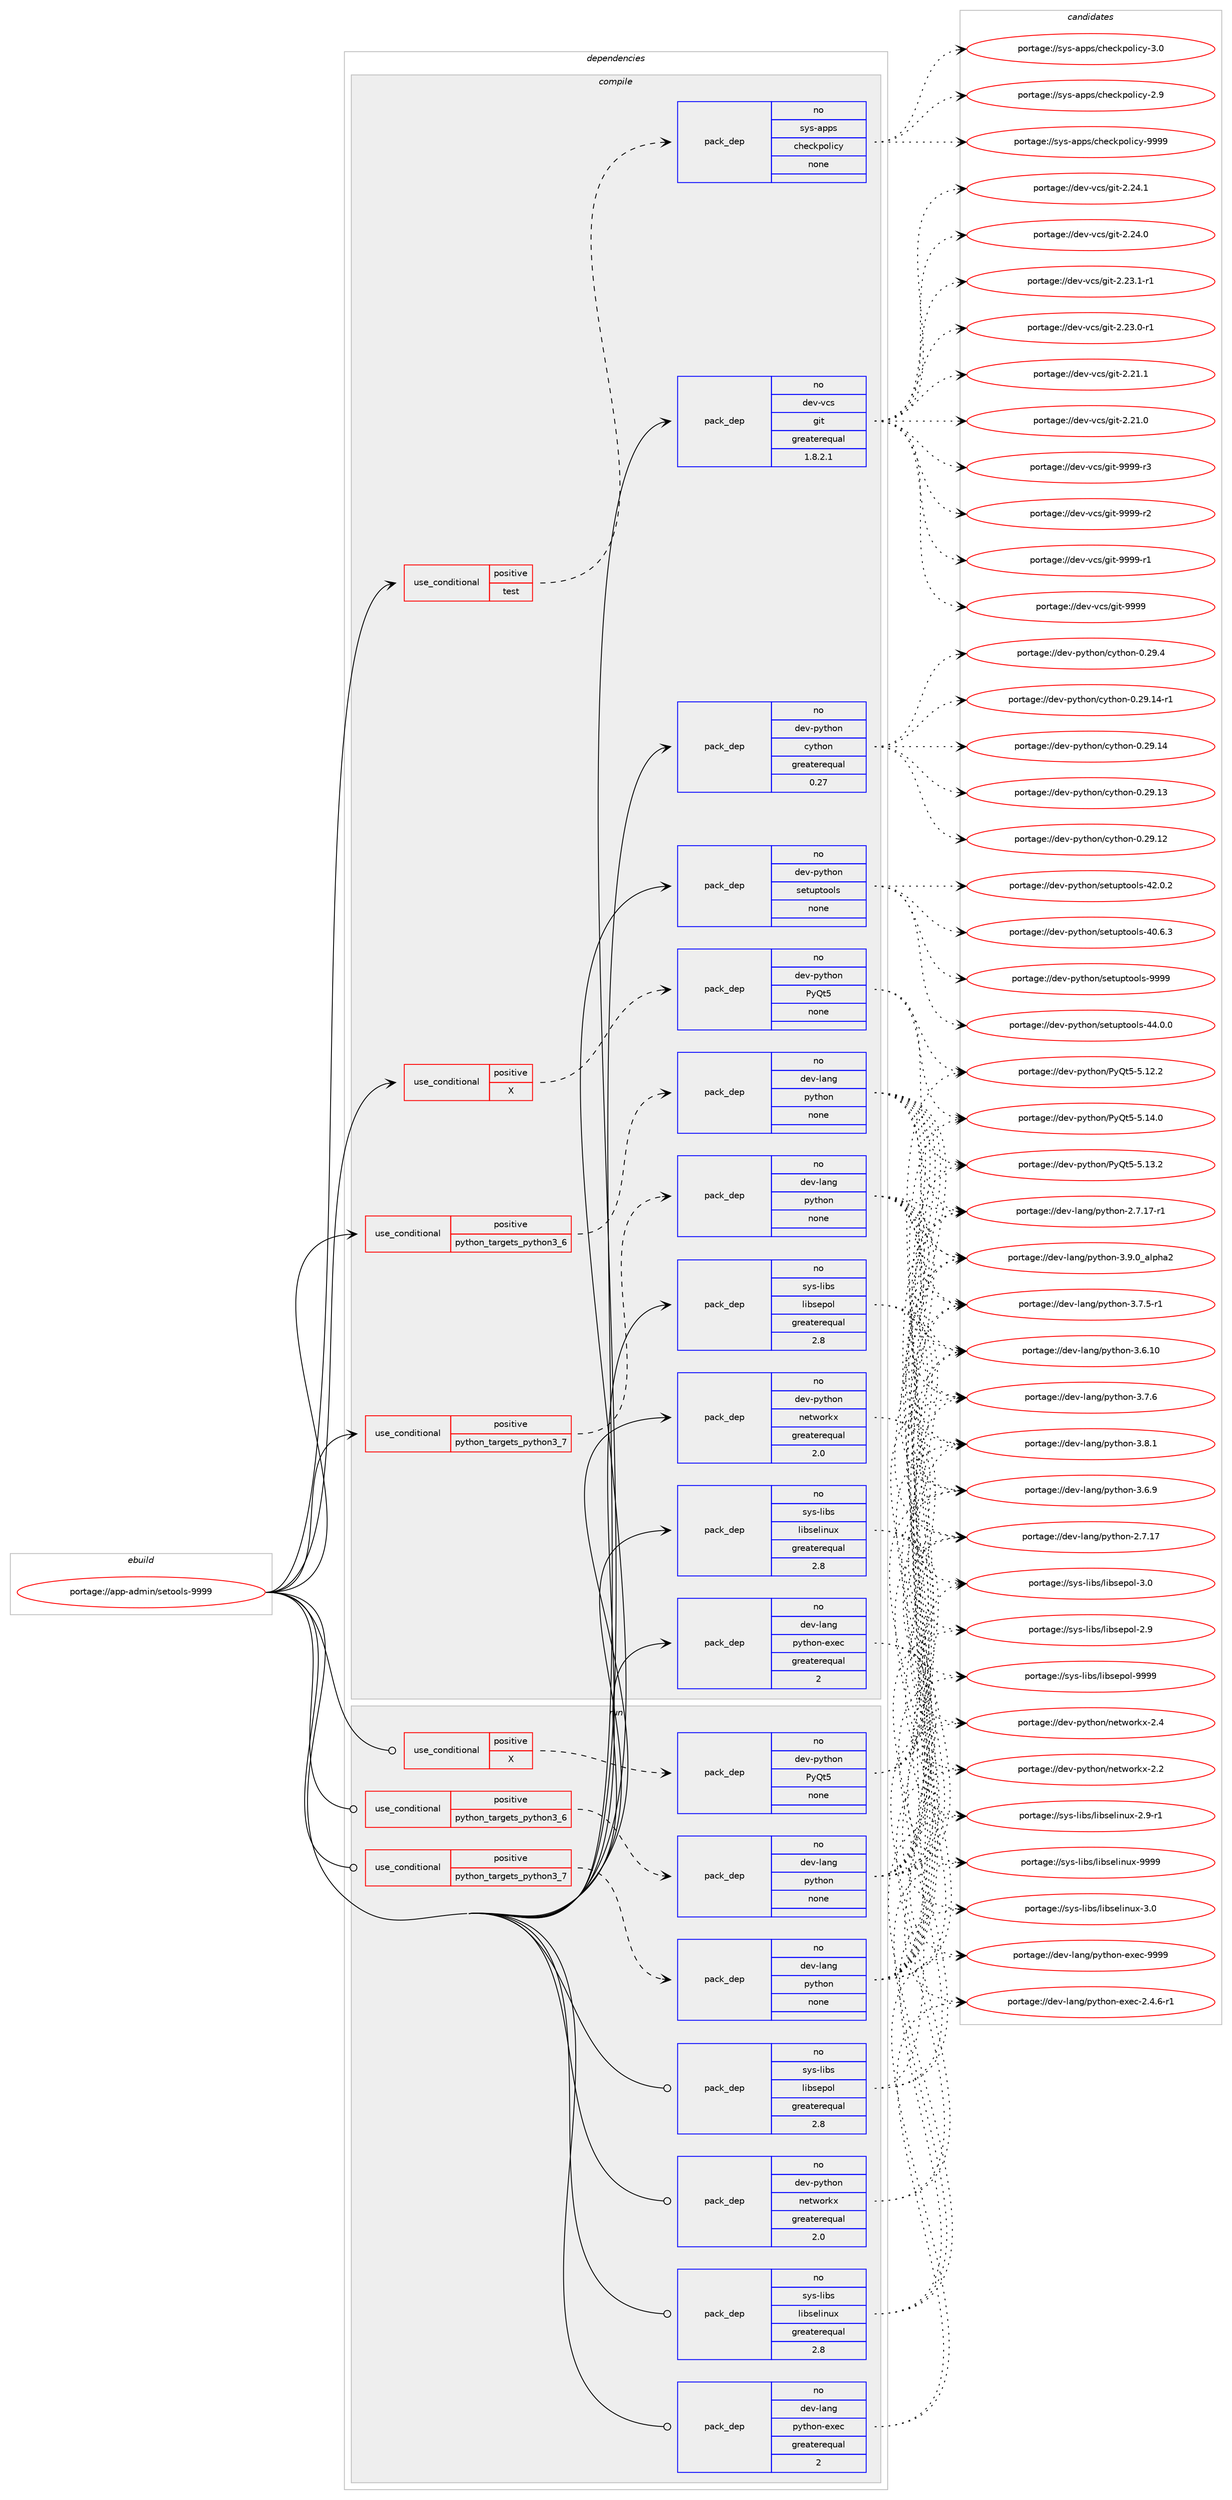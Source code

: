 digraph prolog {

# *************
# Graph options
# *************

newrank=true;
concentrate=true;
compound=true;
graph [rankdir=LR,fontname=Helvetica,fontsize=10,ranksep=1.5];#, ranksep=2.5, nodesep=0.2];
edge  [arrowhead=vee];
node  [fontname=Helvetica,fontsize=10];

# **********
# The ebuild
# **********

subgraph cluster_leftcol {
color=gray;
rank=same;
label=<<i>ebuild</i>>;
id [label="portage://app-admin/setools-9999", color=red, width=4, href="../app-admin/setools-9999.svg"];
}

# ****************
# The dependencies
# ****************

subgraph cluster_midcol {
color=gray;
label=<<i>dependencies</i>>;
subgraph cluster_compile {
fillcolor="#eeeeee";
style=filled;
label=<<i>compile</i>>;
subgraph cond153927 {
dependency651396 [label=<<TABLE BORDER="0" CELLBORDER="1" CELLSPACING="0" CELLPADDING="4"><TR><TD ROWSPAN="3" CELLPADDING="10">use_conditional</TD></TR><TR><TD>positive</TD></TR><TR><TD>X</TD></TR></TABLE>>, shape=none, color=red];
subgraph pack488783 {
dependency651397 [label=<<TABLE BORDER="0" CELLBORDER="1" CELLSPACING="0" CELLPADDING="4" WIDTH="220"><TR><TD ROWSPAN="6" CELLPADDING="30">pack_dep</TD></TR><TR><TD WIDTH="110">no</TD></TR><TR><TD>dev-python</TD></TR><TR><TD>PyQt5</TD></TR><TR><TD>none</TD></TR><TR><TD></TD></TR></TABLE>>, shape=none, color=blue];
}
dependency651396:e -> dependency651397:w [weight=20,style="dashed",arrowhead="vee"];
}
id:e -> dependency651396:w [weight=20,style="solid",arrowhead="vee"];
subgraph cond153928 {
dependency651398 [label=<<TABLE BORDER="0" CELLBORDER="1" CELLSPACING="0" CELLPADDING="4"><TR><TD ROWSPAN="3" CELLPADDING="10">use_conditional</TD></TR><TR><TD>positive</TD></TR><TR><TD>python_targets_python3_6</TD></TR></TABLE>>, shape=none, color=red];
subgraph pack488784 {
dependency651399 [label=<<TABLE BORDER="0" CELLBORDER="1" CELLSPACING="0" CELLPADDING="4" WIDTH="220"><TR><TD ROWSPAN="6" CELLPADDING="30">pack_dep</TD></TR><TR><TD WIDTH="110">no</TD></TR><TR><TD>dev-lang</TD></TR><TR><TD>python</TD></TR><TR><TD>none</TD></TR><TR><TD></TD></TR></TABLE>>, shape=none, color=blue];
}
dependency651398:e -> dependency651399:w [weight=20,style="dashed",arrowhead="vee"];
}
id:e -> dependency651398:w [weight=20,style="solid",arrowhead="vee"];
subgraph cond153929 {
dependency651400 [label=<<TABLE BORDER="0" CELLBORDER="1" CELLSPACING="0" CELLPADDING="4"><TR><TD ROWSPAN="3" CELLPADDING="10">use_conditional</TD></TR><TR><TD>positive</TD></TR><TR><TD>python_targets_python3_7</TD></TR></TABLE>>, shape=none, color=red];
subgraph pack488785 {
dependency651401 [label=<<TABLE BORDER="0" CELLBORDER="1" CELLSPACING="0" CELLPADDING="4" WIDTH="220"><TR><TD ROWSPAN="6" CELLPADDING="30">pack_dep</TD></TR><TR><TD WIDTH="110">no</TD></TR><TR><TD>dev-lang</TD></TR><TR><TD>python</TD></TR><TR><TD>none</TD></TR><TR><TD></TD></TR></TABLE>>, shape=none, color=blue];
}
dependency651400:e -> dependency651401:w [weight=20,style="dashed",arrowhead="vee"];
}
id:e -> dependency651400:w [weight=20,style="solid",arrowhead="vee"];
subgraph cond153930 {
dependency651402 [label=<<TABLE BORDER="0" CELLBORDER="1" CELLSPACING="0" CELLPADDING="4"><TR><TD ROWSPAN="3" CELLPADDING="10">use_conditional</TD></TR><TR><TD>positive</TD></TR><TR><TD>test</TD></TR></TABLE>>, shape=none, color=red];
subgraph pack488786 {
dependency651403 [label=<<TABLE BORDER="0" CELLBORDER="1" CELLSPACING="0" CELLPADDING="4" WIDTH="220"><TR><TD ROWSPAN="6" CELLPADDING="30">pack_dep</TD></TR><TR><TD WIDTH="110">no</TD></TR><TR><TD>sys-apps</TD></TR><TR><TD>checkpolicy</TD></TR><TR><TD>none</TD></TR><TR><TD></TD></TR></TABLE>>, shape=none, color=blue];
}
dependency651402:e -> dependency651403:w [weight=20,style="dashed",arrowhead="vee"];
}
id:e -> dependency651402:w [weight=20,style="solid",arrowhead="vee"];
subgraph pack488787 {
dependency651404 [label=<<TABLE BORDER="0" CELLBORDER="1" CELLSPACING="0" CELLPADDING="4" WIDTH="220"><TR><TD ROWSPAN="6" CELLPADDING="30">pack_dep</TD></TR><TR><TD WIDTH="110">no</TD></TR><TR><TD>dev-lang</TD></TR><TR><TD>python-exec</TD></TR><TR><TD>greaterequal</TD></TR><TR><TD>2</TD></TR></TABLE>>, shape=none, color=blue];
}
id:e -> dependency651404:w [weight=20,style="solid",arrowhead="vee"];
subgraph pack488788 {
dependency651405 [label=<<TABLE BORDER="0" CELLBORDER="1" CELLSPACING="0" CELLPADDING="4" WIDTH="220"><TR><TD ROWSPAN="6" CELLPADDING="30">pack_dep</TD></TR><TR><TD WIDTH="110">no</TD></TR><TR><TD>dev-python</TD></TR><TR><TD>cython</TD></TR><TR><TD>greaterequal</TD></TR><TR><TD>0.27</TD></TR></TABLE>>, shape=none, color=blue];
}
id:e -> dependency651405:w [weight=20,style="solid",arrowhead="vee"];
subgraph pack488789 {
dependency651406 [label=<<TABLE BORDER="0" CELLBORDER="1" CELLSPACING="0" CELLPADDING="4" WIDTH="220"><TR><TD ROWSPAN="6" CELLPADDING="30">pack_dep</TD></TR><TR><TD WIDTH="110">no</TD></TR><TR><TD>dev-python</TD></TR><TR><TD>networkx</TD></TR><TR><TD>greaterequal</TD></TR><TR><TD>2.0</TD></TR></TABLE>>, shape=none, color=blue];
}
id:e -> dependency651406:w [weight=20,style="solid",arrowhead="vee"];
subgraph pack488790 {
dependency651407 [label=<<TABLE BORDER="0" CELLBORDER="1" CELLSPACING="0" CELLPADDING="4" WIDTH="220"><TR><TD ROWSPAN="6" CELLPADDING="30">pack_dep</TD></TR><TR><TD WIDTH="110">no</TD></TR><TR><TD>dev-python</TD></TR><TR><TD>setuptools</TD></TR><TR><TD>none</TD></TR><TR><TD></TD></TR></TABLE>>, shape=none, color=blue];
}
id:e -> dependency651407:w [weight=20,style="solid",arrowhead="vee"];
subgraph pack488791 {
dependency651408 [label=<<TABLE BORDER="0" CELLBORDER="1" CELLSPACING="0" CELLPADDING="4" WIDTH="220"><TR><TD ROWSPAN="6" CELLPADDING="30">pack_dep</TD></TR><TR><TD WIDTH="110">no</TD></TR><TR><TD>dev-vcs</TD></TR><TR><TD>git</TD></TR><TR><TD>greaterequal</TD></TR><TR><TD>1.8.2.1</TD></TR></TABLE>>, shape=none, color=blue];
}
id:e -> dependency651408:w [weight=20,style="solid",arrowhead="vee"];
subgraph pack488792 {
dependency651409 [label=<<TABLE BORDER="0" CELLBORDER="1" CELLSPACING="0" CELLPADDING="4" WIDTH="220"><TR><TD ROWSPAN="6" CELLPADDING="30">pack_dep</TD></TR><TR><TD WIDTH="110">no</TD></TR><TR><TD>sys-libs</TD></TR><TR><TD>libselinux</TD></TR><TR><TD>greaterequal</TD></TR><TR><TD>2.8</TD></TR></TABLE>>, shape=none, color=blue];
}
id:e -> dependency651409:w [weight=20,style="solid",arrowhead="vee"];
subgraph pack488793 {
dependency651410 [label=<<TABLE BORDER="0" CELLBORDER="1" CELLSPACING="0" CELLPADDING="4" WIDTH="220"><TR><TD ROWSPAN="6" CELLPADDING="30">pack_dep</TD></TR><TR><TD WIDTH="110">no</TD></TR><TR><TD>sys-libs</TD></TR><TR><TD>libsepol</TD></TR><TR><TD>greaterequal</TD></TR><TR><TD>2.8</TD></TR></TABLE>>, shape=none, color=blue];
}
id:e -> dependency651410:w [weight=20,style="solid",arrowhead="vee"];
}
subgraph cluster_compileandrun {
fillcolor="#eeeeee";
style=filled;
label=<<i>compile and run</i>>;
}
subgraph cluster_run {
fillcolor="#eeeeee";
style=filled;
label=<<i>run</i>>;
subgraph cond153931 {
dependency651411 [label=<<TABLE BORDER="0" CELLBORDER="1" CELLSPACING="0" CELLPADDING="4"><TR><TD ROWSPAN="3" CELLPADDING="10">use_conditional</TD></TR><TR><TD>positive</TD></TR><TR><TD>X</TD></TR></TABLE>>, shape=none, color=red];
subgraph pack488794 {
dependency651412 [label=<<TABLE BORDER="0" CELLBORDER="1" CELLSPACING="0" CELLPADDING="4" WIDTH="220"><TR><TD ROWSPAN="6" CELLPADDING="30">pack_dep</TD></TR><TR><TD WIDTH="110">no</TD></TR><TR><TD>dev-python</TD></TR><TR><TD>PyQt5</TD></TR><TR><TD>none</TD></TR><TR><TD></TD></TR></TABLE>>, shape=none, color=blue];
}
dependency651411:e -> dependency651412:w [weight=20,style="dashed",arrowhead="vee"];
}
id:e -> dependency651411:w [weight=20,style="solid",arrowhead="odot"];
subgraph cond153932 {
dependency651413 [label=<<TABLE BORDER="0" CELLBORDER="1" CELLSPACING="0" CELLPADDING="4"><TR><TD ROWSPAN="3" CELLPADDING="10">use_conditional</TD></TR><TR><TD>positive</TD></TR><TR><TD>python_targets_python3_6</TD></TR></TABLE>>, shape=none, color=red];
subgraph pack488795 {
dependency651414 [label=<<TABLE BORDER="0" CELLBORDER="1" CELLSPACING="0" CELLPADDING="4" WIDTH="220"><TR><TD ROWSPAN="6" CELLPADDING="30">pack_dep</TD></TR><TR><TD WIDTH="110">no</TD></TR><TR><TD>dev-lang</TD></TR><TR><TD>python</TD></TR><TR><TD>none</TD></TR><TR><TD></TD></TR></TABLE>>, shape=none, color=blue];
}
dependency651413:e -> dependency651414:w [weight=20,style="dashed",arrowhead="vee"];
}
id:e -> dependency651413:w [weight=20,style="solid",arrowhead="odot"];
subgraph cond153933 {
dependency651415 [label=<<TABLE BORDER="0" CELLBORDER="1" CELLSPACING="0" CELLPADDING="4"><TR><TD ROWSPAN="3" CELLPADDING="10">use_conditional</TD></TR><TR><TD>positive</TD></TR><TR><TD>python_targets_python3_7</TD></TR></TABLE>>, shape=none, color=red];
subgraph pack488796 {
dependency651416 [label=<<TABLE BORDER="0" CELLBORDER="1" CELLSPACING="0" CELLPADDING="4" WIDTH="220"><TR><TD ROWSPAN="6" CELLPADDING="30">pack_dep</TD></TR><TR><TD WIDTH="110">no</TD></TR><TR><TD>dev-lang</TD></TR><TR><TD>python</TD></TR><TR><TD>none</TD></TR><TR><TD></TD></TR></TABLE>>, shape=none, color=blue];
}
dependency651415:e -> dependency651416:w [weight=20,style="dashed",arrowhead="vee"];
}
id:e -> dependency651415:w [weight=20,style="solid",arrowhead="odot"];
subgraph pack488797 {
dependency651417 [label=<<TABLE BORDER="0" CELLBORDER="1" CELLSPACING="0" CELLPADDING="4" WIDTH="220"><TR><TD ROWSPAN="6" CELLPADDING="30">pack_dep</TD></TR><TR><TD WIDTH="110">no</TD></TR><TR><TD>dev-lang</TD></TR><TR><TD>python-exec</TD></TR><TR><TD>greaterequal</TD></TR><TR><TD>2</TD></TR></TABLE>>, shape=none, color=blue];
}
id:e -> dependency651417:w [weight=20,style="solid",arrowhead="odot"];
subgraph pack488798 {
dependency651418 [label=<<TABLE BORDER="0" CELLBORDER="1" CELLSPACING="0" CELLPADDING="4" WIDTH="220"><TR><TD ROWSPAN="6" CELLPADDING="30">pack_dep</TD></TR><TR><TD WIDTH="110">no</TD></TR><TR><TD>dev-python</TD></TR><TR><TD>networkx</TD></TR><TR><TD>greaterequal</TD></TR><TR><TD>2.0</TD></TR></TABLE>>, shape=none, color=blue];
}
id:e -> dependency651418:w [weight=20,style="solid",arrowhead="odot"];
subgraph pack488799 {
dependency651419 [label=<<TABLE BORDER="0" CELLBORDER="1" CELLSPACING="0" CELLPADDING="4" WIDTH="220"><TR><TD ROWSPAN="6" CELLPADDING="30">pack_dep</TD></TR><TR><TD WIDTH="110">no</TD></TR><TR><TD>sys-libs</TD></TR><TR><TD>libselinux</TD></TR><TR><TD>greaterequal</TD></TR><TR><TD>2.8</TD></TR></TABLE>>, shape=none, color=blue];
}
id:e -> dependency651419:w [weight=20,style="solid",arrowhead="odot"];
subgraph pack488800 {
dependency651420 [label=<<TABLE BORDER="0" CELLBORDER="1" CELLSPACING="0" CELLPADDING="4" WIDTH="220"><TR><TD ROWSPAN="6" CELLPADDING="30">pack_dep</TD></TR><TR><TD WIDTH="110">no</TD></TR><TR><TD>sys-libs</TD></TR><TR><TD>libsepol</TD></TR><TR><TD>greaterequal</TD></TR><TR><TD>2.8</TD></TR></TABLE>>, shape=none, color=blue];
}
id:e -> dependency651420:w [weight=20,style="solid",arrowhead="odot"];
}
}

# **************
# The candidates
# **************

subgraph cluster_choices {
rank=same;
color=gray;
label=<<i>candidates</i>>;

subgraph choice488783 {
color=black;
nodesep=1;
choice100101118451121211161041111104780121811165345534649524648 [label="portage://dev-python/PyQt5-5.14.0", color=red, width=4,href="../dev-python/PyQt5-5.14.0.svg"];
choice100101118451121211161041111104780121811165345534649514650 [label="portage://dev-python/PyQt5-5.13.2", color=red, width=4,href="../dev-python/PyQt5-5.13.2.svg"];
choice100101118451121211161041111104780121811165345534649504650 [label="portage://dev-python/PyQt5-5.12.2", color=red, width=4,href="../dev-python/PyQt5-5.12.2.svg"];
dependency651397:e -> choice100101118451121211161041111104780121811165345534649524648:w [style=dotted,weight="100"];
dependency651397:e -> choice100101118451121211161041111104780121811165345534649514650:w [style=dotted,weight="100"];
dependency651397:e -> choice100101118451121211161041111104780121811165345534649504650:w [style=dotted,weight="100"];
}
subgraph choice488784 {
color=black;
nodesep=1;
choice10010111845108971101034711212111610411111045514657464895971081121049750 [label="portage://dev-lang/python-3.9.0_alpha2", color=red, width=4,href="../dev-lang/python-3.9.0_alpha2.svg"];
choice100101118451089711010347112121116104111110455146564649 [label="portage://dev-lang/python-3.8.1", color=red, width=4,href="../dev-lang/python-3.8.1.svg"];
choice100101118451089711010347112121116104111110455146554654 [label="portage://dev-lang/python-3.7.6", color=red, width=4,href="../dev-lang/python-3.7.6.svg"];
choice1001011184510897110103471121211161041111104551465546534511449 [label="portage://dev-lang/python-3.7.5-r1", color=red, width=4,href="../dev-lang/python-3.7.5-r1.svg"];
choice100101118451089711010347112121116104111110455146544657 [label="portage://dev-lang/python-3.6.9", color=red, width=4,href="../dev-lang/python-3.6.9.svg"];
choice10010111845108971101034711212111610411111045514654464948 [label="portage://dev-lang/python-3.6.10", color=red, width=4,href="../dev-lang/python-3.6.10.svg"];
choice100101118451089711010347112121116104111110455046554649554511449 [label="portage://dev-lang/python-2.7.17-r1", color=red, width=4,href="../dev-lang/python-2.7.17-r1.svg"];
choice10010111845108971101034711212111610411111045504655464955 [label="portage://dev-lang/python-2.7.17", color=red, width=4,href="../dev-lang/python-2.7.17.svg"];
dependency651399:e -> choice10010111845108971101034711212111610411111045514657464895971081121049750:w [style=dotted,weight="100"];
dependency651399:e -> choice100101118451089711010347112121116104111110455146564649:w [style=dotted,weight="100"];
dependency651399:e -> choice100101118451089711010347112121116104111110455146554654:w [style=dotted,weight="100"];
dependency651399:e -> choice1001011184510897110103471121211161041111104551465546534511449:w [style=dotted,weight="100"];
dependency651399:e -> choice100101118451089711010347112121116104111110455146544657:w [style=dotted,weight="100"];
dependency651399:e -> choice10010111845108971101034711212111610411111045514654464948:w [style=dotted,weight="100"];
dependency651399:e -> choice100101118451089711010347112121116104111110455046554649554511449:w [style=dotted,weight="100"];
dependency651399:e -> choice10010111845108971101034711212111610411111045504655464955:w [style=dotted,weight="100"];
}
subgraph choice488785 {
color=black;
nodesep=1;
choice10010111845108971101034711212111610411111045514657464895971081121049750 [label="portage://dev-lang/python-3.9.0_alpha2", color=red, width=4,href="../dev-lang/python-3.9.0_alpha2.svg"];
choice100101118451089711010347112121116104111110455146564649 [label="portage://dev-lang/python-3.8.1", color=red, width=4,href="../dev-lang/python-3.8.1.svg"];
choice100101118451089711010347112121116104111110455146554654 [label="portage://dev-lang/python-3.7.6", color=red, width=4,href="../dev-lang/python-3.7.6.svg"];
choice1001011184510897110103471121211161041111104551465546534511449 [label="portage://dev-lang/python-3.7.5-r1", color=red, width=4,href="../dev-lang/python-3.7.5-r1.svg"];
choice100101118451089711010347112121116104111110455146544657 [label="portage://dev-lang/python-3.6.9", color=red, width=4,href="../dev-lang/python-3.6.9.svg"];
choice10010111845108971101034711212111610411111045514654464948 [label="portage://dev-lang/python-3.6.10", color=red, width=4,href="../dev-lang/python-3.6.10.svg"];
choice100101118451089711010347112121116104111110455046554649554511449 [label="portage://dev-lang/python-2.7.17-r1", color=red, width=4,href="../dev-lang/python-2.7.17-r1.svg"];
choice10010111845108971101034711212111610411111045504655464955 [label="portage://dev-lang/python-2.7.17", color=red, width=4,href="../dev-lang/python-2.7.17.svg"];
dependency651401:e -> choice10010111845108971101034711212111610411111045514657464895971081121049750:w [style=dotted,weight="100"];
dependency651401:e -> choice100101118451089711010347112121116104111110455146564649:w [style=dotted,weight="100"];
dependency651401:e -> choice100101118451089711010347112121116104111110455146554654:w [style=dotted,weight="100"];
dependency651401:e -> choice1001011184510897110103471121211161041111104551465546534511449:w [style=dotted,weight="100"];
dependency651401:e -> choice100101118451089711010347112121116104111110455146544657:w [style=dotted,weight="100"];
dependency651401:e -> choice10010111845108971101034711212111610411111045514654464948:w [style=dotted,weight="100"];
dependency651401:e -> choice100101118451089711010347112121116104111110455046554649554511449:w [style=dotted,weight="100"];
dependency651401:e -> choice10010111845108971101034711212111610411111045504655464955:w [style=dotted,weight="100"];
}
subgraph choice488786 {
color=black;
nodesep=1;
choice1151211154597112112115479910410199107112111108105991214557575757 [label="portage://sys-apps/checkpolicy-9999", color=red, width=4,href="../sys-apps/checkpolicy-9999.svg"];
choice11512111545971121121154799104101991071121111081059912145514648 [label="portage://sys-apps/checkpolicy-3.0", color=red, width=4,href="../sys-apps/checkpolicy-3.0.svg"];
choice11512111545971121121154799104101991071121111081059912145504657 [label="portage://sys-apps/checkpolicy-2.9", color=red, width=4,href="../sys-apps/checkpolicy-2.9.svg"];
dependency651403:e -> choice1151211154597112112115479910410199107112111108105991214557575757:w [style=dotted,weight="100"];
dependency651403:e -> choice11512111545971121121154799104101991071121111081059912145514648:w [style=dotted,weight="100"];
dependency651403:e -> choice11512111545971121121154799104101991071121111081059912145504657:w [style=dotted,weight="100"];
}
subgraph choice488787 {
color=black;
nodesep=1;
choice10010111845108971101034711212111610411111045101120101994557575757 [label="portage://dev-lang/python-exec-9999", color=red, width=4,href="../dev-lang/python-exec-9999.svg"];
choice10010111845108971101034711212111610411111045101120101994550465246544511449 [label="portage://dev-lang/python-exec-2.4.6-r1", color=red, width=4,href="../dev-lang/python-exec-2.4.6-r1.svg"];
dependency651404:e -> choice10010111845108971101034711212111610411111045101120101994557575757:w [style=dotted,weight="100"];
dependency651404:e -> choice10010111845108971101034711212111610411111045101120101994550465246544511449:w [style=dotted,weight="100"];
}
subgraph choice488788 {
color=black;
nodesep=1;
choice10010111845112121116104111110479912111610411111045484650574652 [label="portage://dev-python/cython-0.29.4", color=red, width=4,href="../dev-python/cython-0.29.4.svg"];
choice10010111845112121116104111110479912111610411111045484650574649524511449 [label="portage://dev-python/cython-0.29.14-r1", color=red, width=4,href="../dev-python/cython-0.29.14-r1.svg"];
choice1001011184511212111610411111047991211161041111104548465057464952 [label="portage://dev-python/cython-0.29.14", color=red, width=4,href="../dev-python/cython-0.29.14.svg"];
choice1001011184511212111610411111047991211161041111104548465057464951 [label="portage://dev-python/cython-0.29.13", color=red, width=4,href="../dev-python/cython-0.29.13.svg"];
choice1001011184511212111610411111047991211161041111104548465057464950 [label="portage://dev-python/cython-0.29.12", color=red, width=4,href="../dev-python/cython-0.29.12.svg"];
dependency651405:e -> choice10010111845112121116104111110479912111610411111045484650574652:w [style=dotted,weight="100"];
dependency651405:e -> choice10010111845112121116104111110479912111610411111045484650574649524511449:w [style=dotted,weight="100"];
dependency651405:e -> choice1001011184511212111610411111047991211161041111104548465057464952:w [style=dotted,weight="100"];
dependency651405:e -> choice1001011184511212111610411111047991211161041111104548465057464951:w [style=dotted,weight="100"];
dependency651405:e -> choice1001011184511212111610411111047991211161041111104548465057464950:w [style=dotted,weight="100"];
}
subgraph choice488789 {
color=black;
nodesep=1;
choice100101118451121211161041111104711010111611911111410712045504652 [label="portage://dev-python/networkx-2.4", color=red, width=4,href="../dev-python/networkx-2.4.svg"];
choice100101118451121211161041111104711010111611911111410712045504650 [label="portage://dev-python/networkx-2.2", color=red, width=4,href="../dev-python/networkx-2.2.svg"];
dependency651406:e -> choice100101118451121211161041111104711010111611911111410712045504652:w [style=dotted,weight="100"];
dependency651406:e -> choice100101118451121211161041111104711010111611911111410712045504650:w [style=dotted,weight="100"];
}
subgraph choice488790 {
color=black;
nodesep=1;
choice10010111845112121116104111110471151011161171121161111111081154557575757 [label="portage://dev-python/setuptools-9999", color=red, width=4,href="../dev-python/setuptools-9999.svg"];
choice100101118451121211161041111104711510111611711211611111110811545525246484648 [label="portage://dev-python/setuptools-44.0.0", color=red, width=4,href="../dev-python/setuptools-44.0.0.svg"];
choice100101118451121211161041111104711510111611711211611111110811545525046484650 [label="portage://dev-python/setuptools-42.0.2", color=red, width=4,href="../dev-python/setuptools-42.0.2.svg"];
choice100101118451121211161041111104711510111611711211611111110811545524846544651 [label="portage://dev-python/setuptools-40.6.3", color=red, width=4,href="../dev-python/setuptools-40.6.3.svg"];
dependency651407:e -> choice10010111845112121116104111110471151011161171121161111111081154557575757:w [style=dotted,weight="100"];
dependency651407:e -> choice100101118451121211161041111104711510111611711211611111110811545525246484648:w [style=dotted,weight="100"];
dependency651407:e -> choice100101118451121211161041111104711510111611711211611111110811545525046484650:w [style=dotted,weight="100"];
dependency651407:e -> choice100101118451121211161041111104711510111611711211611111110811545524846544651:w [style=dotted,weight="100"];
}
subgraph choice488791 {
color=black;
nodesep=1;
choice10010111845118991154710310511645575757574511451 [label="portage://dev-vcs/git-9999-r3", color=red, width=4,href="../dev-vcs/git-9999-r3.svg"];
choice10010111845118991154710310511645575757574511450 [label="portage://dev-vcs/git-9999-r2", color=red, width=4,href="../dev-vcs/git-9999-r2.svg"];
choice10010111845118991154710310511645575757574511449 [label="portage://dev-vcs/git-9999-r1", color=red, width=4,href="../dev-vcs/git-9999-r1.svg"];
choice1001011184511899115471031051164557575757 [label="portage://dev-vcs/git-9999", color=red, width=4,href="../dev-vcs/git-9999.svg"];
choice10010111845118991154710310511645504650524649 [label="portage://dev-vcs/git-2.24.1", color=red, width=4,href="../dev-vcs/git-2.24.1.svg"];
choice10010111845118991154710310511645504650524648 [label="portage://dev-vcs/git-2.24.0", color=red, width=4,href="../dev-vcs/git-2.24.0.svg"];
choice100101118451189911547103105116455046505146494511449 [label="portage://dev-vcs/git-2.23.1-r1", color=red, width=4,href="../dev-vcs/git-2.23.1-r1.svg"];
choice100101118451189911547103105116455046505146484511449 [label="portage://dev-vcs/git-2.23.0-r1", color=red, width=4,href="../dev-vcs/git-2.23.0-r1.svg"];
choice10010111845118991154710310511645504650494649 [label="portage://dev-vcs/git-2.21.1", color=red, width=4,href="../dev-vcs/git-2.21.1.svg"];
choice10010111845118991154710310511645504650494648 [label="portage://dev-vcs/git-2.21.0", color=red, width=4,href="../dev-vcs/git-2.21.0.svg"];
dependency651408:e -> choice10010111845118991154710310511645575757574511451:w [style=dotted,weight="100"];
dependency651408:e -> choice10010111845118991154710310511645575757574511450:w [style=dotted,weight="100"];
dependency651408:e -> choice10010111845118991154710310511645575757574511449:w [style=dotted,weight="100"];
dependency651408:e -> choice1001011184511899115471031051164557575757:w [style=dotted,weight="100"];
dependency651408:e -> choice10010111845118991154710310511645504650524649:w [style=dotted,weight="100"];
dependency651408:e -> choice10010111845118991154710310511645504650524648:w [style=dotted,weight="100"];
dependency651408:e -> choice100101118451189911547103105116455046505146494511449:w [style=dotted,weight="100"];
dependency651408:e -> choice100101118451189911547103105116455046505146484511449:w [style=dotted,weight="100"];
dependency651408:e -> choice10010111845118991154710310511645504650494649:w [style=dotted,weight="100"];
dependency651408:e -> choice10010111845118991154710310511645504650494648:w [style=dotted,weight="100"];
}
subgraph choice488792 {
color=black;
nodesep=1;
choice115121115451081059811547108105981151011081051101171204557575757 [label="portage://sys-libs/libselinux-9999", color=red, width=4,href="../sys-libs/libselinux-9999.svg"];
choice1151211154510810598115471081059811510110810511011712045514648 [label="portage://sys-libs/libselinux-3.0", color=red, width=4,href="../sys-libs/libselinux-3.0.svg"];
choice11512111545108105981154710810598115101108105110117120455046574511449 [label="portage://sys-libs/libselinux-2.9-r1", color=red, width=4,href="../sys-libs/libselinux-2.9-r1.svg"];
dependency651409:e -> choice115121115451081059811547108105981151011081051101171204557575757:w [style=dotted,weight="100"];
dependency651409:e -> choice1151211154510810598115471081059811510110810511011712045514648:w [style=dotted,weight="100"];
dependency651409:e -> choice11512111545108105981154710810598115101108105110117120455046574511449:w [style=dotted,weight="100"];
}
subgraph choice488793 {
color=black;
nodesep=1;
choice115121115451081059811547108105981151011121111084557575757 [label="portage://sys-libs/libsepol-9999", color=red, width=4,href="../sys-libs/libsepol-9999.svg"];
choice1151211154510810598115471081059811510111211110845514648 [label="portage://sys-libs/libsepol-3.0", color=red, width=4,href="../sys-libs/libsepol-3.0.svg"];
choice1151211154510810598115471081059811510111211110845504657 [label="portage://sys-libs/libsepol-2.9", color=red, width=4,href="../sys-libs/libsepol-2.9.svg"];
dependency651410:e -> choice115121115451081059811547108105981151011121111084557575757:w [style=dotted,weight="100"];
dependency651410:e -> choice1151211154510810598115471081059811510111211110845514648:w [style=dotted,weight="100"];
dependency651410:e -> choice1151211154510810598115471081059811510111211110845504657:w [style=dotted,weight="100"];
}
subgraph choice488794 {
color=black;
nodesep=1;
choice100101118451121211161041111104780121811165345534649524648 [label="portage://dev-python/PyQt5-5.14.0", color=red, width=4,href="../dev-python/PyQt5-5.14.0.svg"];
choice100101118451121211161041111104780121811165345534649514650 [label="portage://dev-python/PyQt5-5.13.2", color=red, width=4,href="../dev-python/PyQt5-5.13.2.svg"];
choice100101118451121211161041111104780121811165345534649504650 [label="portage://dev-python/PyQt5-5.12.2", color=red, width=4,href="../dev-python/PyQt5-5.12.2.svg"];
dependency651412:e -> choice100101118451121211161041111104780121811165345534649524648:w [style=dotted,weight="100"];
dependency651412:e -> choice100101118451121211161041111104780121811165345534649514650:w [style=dotted,weight="100"];
dependency651412:e -> choice100101118451121211161041111104780121811165345534649504650:w [style=dotted,weight="100"];
}
subgraph choice488795 {
color=black;
nodesep=1;
choice10010111845108971101034711212111610411111045514657464895971081121049750 [label="portage://dev-lang/python-3.9.0_alpha2", color=red, width=4,href="../dev-lang/python-3.9.0_alpha2.svg"];
choice100101118451089711010347112121116104111110455146564649 [label="portage://dev-lang/python-3.8.1", color=red, width=4,href="../dev-lang/python-3.8.1.svg"];
choice100101118451089711010347112121116104111110455146554654 [label="portage://dev-lang/python-3.7.6", color=red, width=4,href="../dev-lang/python-3.7.6.svg"];
choice1001011184510897110103471121211161041111104551465546534511449 [label="portage://dev-lang/python-3.7.5-r1", color=red, width=4,href="../dev-lang/python-3.7.5-r1.svg"];
choice100101118451089711010347112121116104111110455146544657 [label="portage://dev-lang/python-3.6.9", color=red, width=4,href="../dev-lang/python-3.6.9.svg"];
choice10010111845108971101034711212111610411111045514654464948 [label="portage://dev-lang/python-3.6.10", color=red, width=4,href="../dev-lang/python-3.6.10.svg"];
choice100101118451089711010347112121116104111110455046554649554511449 [label="portage://dev-lang/python-2.7.17-r1", color=red, width=4,href="../dev-lang/python-2.7.17-r1.svg"];
choice10010111845108971101034711212111610411111045504655464955 [label="portage://dev-lang/python-2.7.17", color=red, width=4,href="../dev-lang/python-2.7.17.svg"];
dependency651414:e -> choice10010111845108971101034711212111610411111045514657464895971081121049750:w [style=dotted,weight="100"];
dependency651414:e -> choice100101118451089711010347112121116104111110455146564649:w [style=dotted,weight="100"];
dependency651414:e -> choice100101118451089711010347112121116104111110455146554654:w [style=dotted,weight="100"];
dependency651414:e -> choice1001011184510897110103471121211161041111104551465546534511449:w [style=dotted,weight="100"];
dependency651414:e -> choice100101118451089711010347112121116104111110455146544657:w [style=dotted,weight="100"];
dependency651414:e -> choice10010111845108971101034711212111610411111045514654464948:w [style=dotted,weight="100"];
dependency651414:e -> choice100101118451089711010347112121116104111110455046554649554511449:w [style=dotted,weight="100"];
dependency651414:e -> choice10010111845108971101034711212111610411111045504655464955:w [style=dotted,weight="100"];
}
subgraph choice488796 {
color=black;
nodesep=1;
choice10010111845108971101034711212111610411111045514657464895971081121049750 [label="portage://dev-lang/python-3.9.0_alpha2", color=red, width=4,href="../dev-lang/python-3.9.0_alpha2.svg"];
choice100101118451089711010347112121116104111110455146564649 [label="portage://dev-lang/python-3.8.1", color=red, width=4,href="../dev-lang/python-3.8.1.svg"];
choice100101118451089711010347112121116104111110455146554654 [label="portage://dev-lang/python-3.7.6", color=red, width=4,href="../dev-lang/python-3.7.6.svg"];
choice1001011184510897110103471121211161041111104551465546534511449 [label="portage://dev-lang/python-3.7.5-r1", color=red, width=4,href="../dev-lang/python-3.7.5-r1.svg"];
choice100101118451089711010347112121116104111110455146544657 [label="portage://dev-lang/python-3.6.9", color=red, width=4,href="../dev-lang/python-3.6.9.svg"];
choice10010111845108971101034711212111610411111045514654464948 [label="portage://dev-lang/python-3.6.10", color=red, width=4,href="../dev-lang/python-3.6.10.svg"];
choice100101118451089711010347112121116104111110455046554649554511449 [label="portage://dev-lang/python-2.7.17-r1", color=red, width=4,href="../dev-lang/python-2.7.17-r1.svg"];
choice10010111845108971101034711212111610411111045504655464955 [label="portage://dev-lang/python-2.7.17", color=red, width=4,href="../dev-lang/python-2.7.17.svg"];
dependency651416:e -> choice10010111845108971101034711212111610411111045514657464895971081121049750:w [style=dotted,weight="100"];
dependency651416:e -> choice100101118451089711010347112121116104111110455146564649:w [style=dotted,weight="100"];
dependency651416:e -> choice100101118451089711010347112121116104111110455146554654:w [style=dotted,weight="100"];
dependency651416:e -> choice1001011184510897110103471121211161041111104551465546534511449:w [style=dotted,weight="100"];
dependency651416:e -> choice100101118451089711010347112121116104111110455146544657:w [style=dotted,weight="100"];
dependency651416:e -> choice10010111845108971101034711212111610411111045514654464948:w [style=dotted,weight="100"];
dependency651416:e -> choice100101118451089711010347112121116104111110455046554649554511449:w [style=dotted,weight="100"];
dependency651416:e -> choice10010111845108971101034711212111610411111045504655464955:w [style=dotted,weight="100"];
}
subgraph choice488797 {
color=black;
nodesep=1;
choice10010111845108971101034711212111610411111045101120101994557575757 [label="portage://dev-lang/python-exec-9999", color=red, width=4,href="../dev-lang/python-exec-9999.svg"];
choice10010111845108971101034711212111610411111045101120101994550465246544511449 [label="portage://dev-lang/python-exec-2.4.6-r1", color=red, width=4,href="../dev-lang/python-exec-2.4.6-r1.svg"];
dependency651417:e -> choice10010111845108971101034711212111610411111045101120101994557575757:w [style=dotted,weight="100"];
dependency651417:e -> choice10010111845108971101034711212111610411111045101120101994550465246544511449:w [style=dotted,weight="100"];
}
subgraph choice488798 {
color=black;
nodesep=1;
choice100101118451121211161041111104711010111611911111410712045504652 [label="portage://dev-python/networkx-2.4", color=red, width=4,href="../dev-python/networkx-2.4.svg"];
choice100101118451121211161041111104711010111611911111410712045504650 [label="portage://dev-python/networkx-2.2", color=red, width=4,href="../dev-python/networkx-2.2.svg"];
dependency651418:e -> choice100101118451121211161041111104711010111611911111410712045504652:w [style=dotted,weight="100"];
dependency651418:e -> choice100101118451121211161041111104711010111611911111410712045504650:w [style=dotted,weight="100"];
}
subgraph choice488799 {
color=black;
nodesep=1;
choice115121115451081059811547108105981151011081051101171204557575757 [label="portage://sys-libs/libselinux-9999", color=red, width=4,href="../sys-libs/libselinux-9999.svg"];
choice1151211154510810598115471081059811510110810511011712045514648 [label="portage://sys-libs/libselinux-3.0", color=red, width=4,href="../sys-libs/libselinux-3.0.svg"];
choice11512111545108105981154710810598115101108105110117120455046574511449 [label="portage://sys-libs/libselinux-2.9-r1", color=red, width=4,href="../sys-libs/libselinux-2.9-r1.svg"];
dependency651419:e -> choice115121115451081059811547108105981151011081051101171204557575757:w [style=dotted,weight="100"];
dependency651419:e -> choice1151211154510810598115471081059811510110810511011712045514648:w [style=dotted,weight="100"];
dependency651419:e -> choice11512111545108105981154710810598115101108105110117120455046574511449:w [style=dotted,weight="100"];
}
subgraph choice488800 {
color=black;
nodesep=1;
choice115121115451081059811547108105981151011121111084557575757 [label="portage://sys-libs/libsepol-9999", color=red, width=4,href="../sys-libs/libsepol-9999.svg"];
choice1151211154510810598115471081059811510111211110845514648 [label="portage://sys-libs/libsepol-3.0", color=red, width=4,href="../sys-libs/libsepol-3.0.svg"];
choice1151211154510810598115471081059811510111211110845504657 [label="portage://sys-libs/libsepol-2.9", color=red, width=4,href="../sys-libs/libsepol-2.9.svg"];
dependency651420:e -> choice115121115451081059811547108105981151011121111084557575757:w [style=dotted,weight="100"];
dependency651420:e -> choice1151211154510810598115471081059811510111211110845514648:w [style=dotted,weight="100"];
dependency651420:e -> choice1151211154510810598115471081059811510111211110845504657:w [style=dotted,weight="100"];
}
}

}
